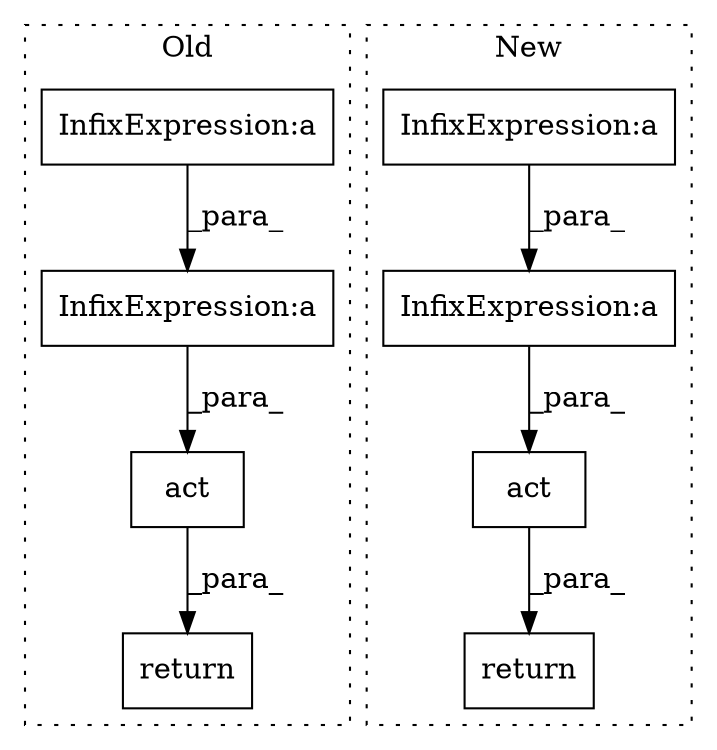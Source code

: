 digraph G {
subgraph cluster0 {
1 [label="return" a="41" s="12419" l="7" shape="box"];
4 [label="act" a="32" s="12431,12500" l="4,1" shape="box"];
5 [label="InfixExpression:a" a="27" s="12477" l="3" shape="box"];
6 [label="InfixExpression:a" a="27" s="12461" l="3" shape="box"];
label = "Old";
style="dotted";
}
subgraph cluster1 {
2 [label="act" a="32" s="13358,13547" l="4,1" shape="box"];
3 [label="return" a="41" s="13346" l="7" shape="box"];
7 [label="InfixExpression:a" a="27" s="13464" l="3" shape="box"];
8 [label="InfixExpression:a" a="27" s="13456" l="3" shape="box"];
label = "New";
style="dotted";
}
2 -> 3 [label="_para_"];
4 -> 1 [label="_para_"];
5 -> 4 [label="_para_"];
6 -> 5 [label="_para_"];
7 -> 8 [label="_para_"];
8 -> 2 [label="_para_"];
}